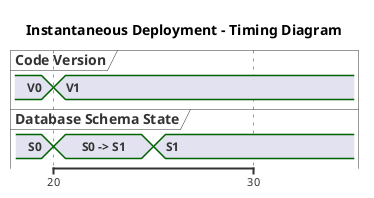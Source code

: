 @startuml
Title Instantaneous Deployment - Timing Diagram

concise "Code Version" as code
concise "Database Schema State" as db_state
scale 10 as 200 pixels

code is "V0"
db_state is "S0"

@code
20 is "V1"

@db_state
20 is "S0 -> S1"
25 is "S1"

@enduml
